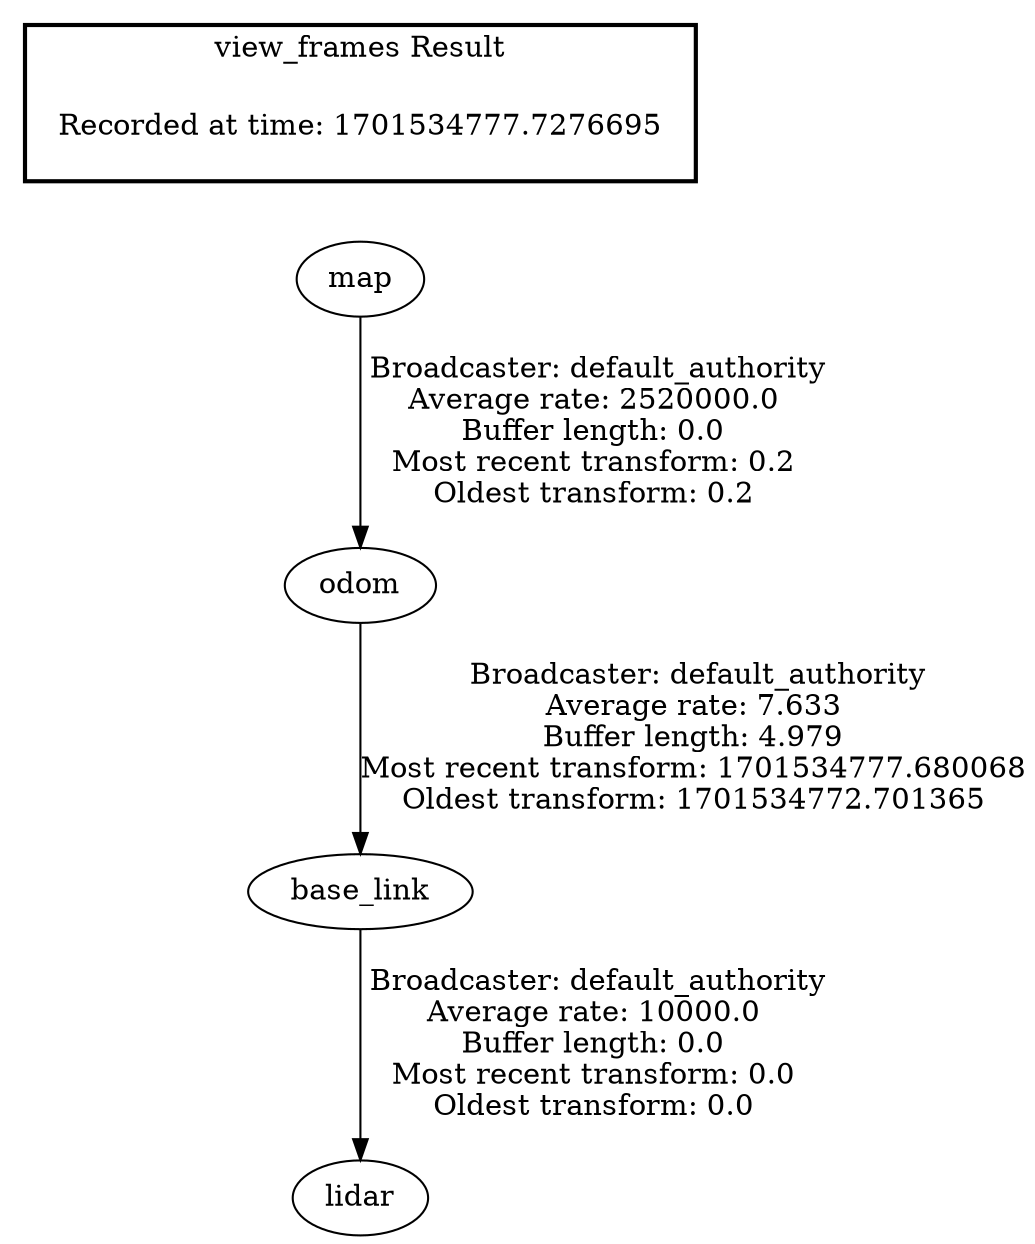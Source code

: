 digraph G {
"map" -> "odom"[label=" Broadcaster: default_authority\nAverage rate: 2520000.0\nBuffer length: 0.0\nMost recent transform: 0.2\nOldest transform: 0.2\n"];
"base_link" -> "lidar"[label=" Broadcaster: default_authority\nAverage rate: 10000.0\nBuffer length: 0.0\nMost recent transform: 0.0\nOldest transform: 0.0\n"];
"odom" -> "base_link"[label=" Broadcaster: default_authority\nAverage rate: 7.633\nBuffer length: 4.979\nMost recent transform: 1701534777.680068\nOldest transform: 1701534772.701365\n"];
edge [style=invis];
 subgraph cluster_legend { style=bold; color=black; label ="view_frames Result";
"Recorded at time: 1701534777.7276695"[ shape=plaintext ] ;
}->"map";
}